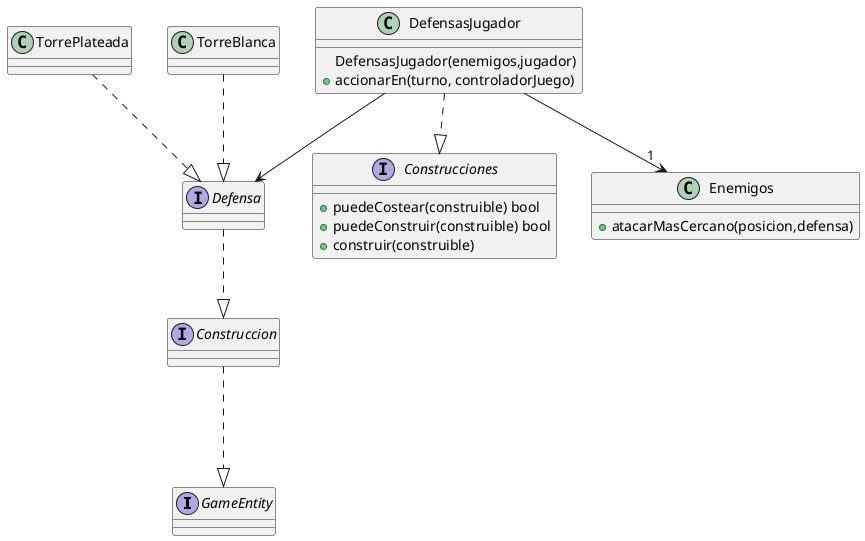 @startuml

interface GameEntity

interface Construcciones{
    + puedeCostear(construible) bool
    + puedeConstruir(construible) bool
    + construir(construible)
}



interface Construccion{

}

Construccion...|> GameEntity
interface Defensa{

}

class TorrePlateada
class TorreBlanca

TorreBlanca ..|> Defensa
TorrePlateada ..|> Defensa

Defensa ..|> Construccion


class Enemigos{
    + atacarMasCercano(posicion,defensa)
}

class DefensasJugador{
    DefensasJugador(enemigos,jugador)
    +accionarEn(turno, controladorJuego)
}

DefensasJugador ..|> Construcciones
DefensasJugador --> Defensa



DefensasJugador-->"1" Enemigos


@enduml